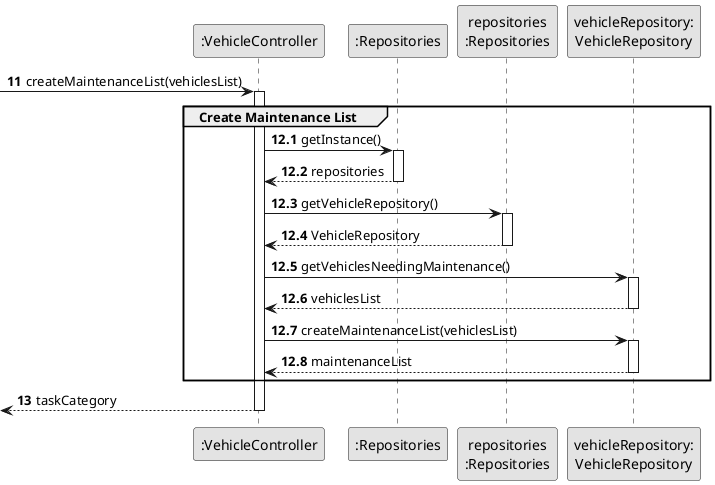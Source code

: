 @startuml
skinparam monochrome true
skinparam packageStyle rectangle
skinparam shadowing false

participant ":VehicleController" as CTRL
participant ":Repositories" as RepositorySingleton
participant "repositories\n:Repositories" as PLAT
participant "vehicleRepository:\nVehicleRepository" as VehicleRepository

autonumber 11
-> CTRL : createMaintenanceList(vehiclesList)

autonumber 12.1

activate CTRL
    group Create Maintenance List

 CTRL -> RepositorySingleton : getInstance()
    activate RepositorySingleton

        RepositorySingleton --> CTRL: repositories
    deactivate RepositorySingleton

    CTRL -> PLAT : getVehicleRepository()
    activate PLAT

        PLAT --> CTRL: VehicleRepository
    deactivate PLAT

    CTRL -> VehicleRepository : getVehiclesNeedingMaintenance()
    activate VehicleRepository
        VehicleRepository --> CTRL : vehiclesList
    deactivate VehicleRepository

    CTRL -> VehicleRepository : createMaintenanceList(vehiclesList)
    activate VehicleRepository

    VehicleRepository --> CTRL : maintenanceList
    deactivate VehicleRepository

    end group

    autonumber 13
    <-- CTRL : taskCategory
deactivate CTRL

@enduml